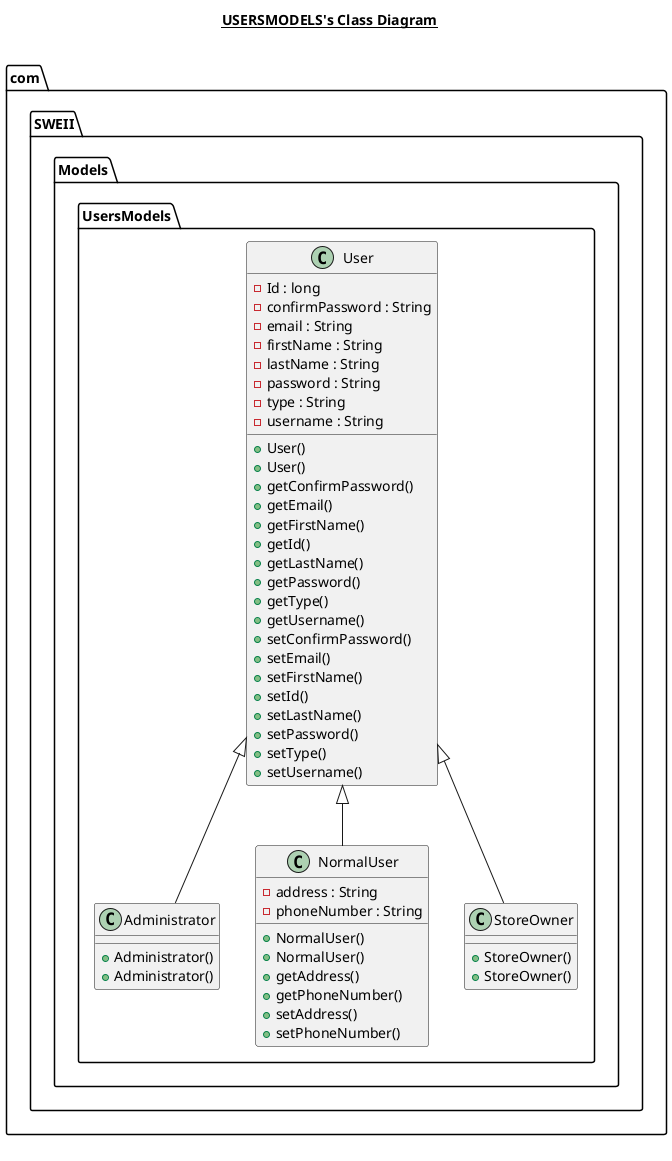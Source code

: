 @startuml

title __USERSMODELS's Class Diagram__\n

  namespace com.SWEII {
    namespace Models.UsersModels {
      class com.SWEII.Models.UsersModels.Administrator {
          + Administrator()
          + Administrator()
      }
    }
  }
  

  namespace com.SWEII {
    namespace Models.UsersModels {
      class com.SWEII.Models.UsersModels.NormalUser {
          - address : String
          - phoneNumber : String
          + NormalUser()
          + NormalUser()
          + getAddress()
          + getPhoneNumber()
          + setAddress()
          + setPhoneNumber()
      }
    }
  }
  

  namespace com.SWEII {
    namespace Models.UsersModels {
      class com.SWEII.Models.UsersModels.StoreOwner {
          + StoreOwner()
          + StoreOwner()
      }
    }
  }
  

  namespace com.SWEII {
    namespace Models.UsersModels {
      class com.SWEII.Models.UsersModels.User {
          - Id : long
          - confirmPassword : String
          - email : String
          - firstName : String
          - lastName : String
          - password : String
          - type : String
          - username : String
          + User()
          + User()
          + getConfirmPassword()
          + getEmail()
          + getFirstName()
          + getId()
          + getLastName()
          + getPassword()
          + getType()
          + getUsername()
          + setConfirmPassword()
          + setEmail()
          + setFirstName()
          + setId()
          + setLastName()
          + setPassword()
          + setType()
          + setUsername()
      }
    }
  }
  

  com.SWEII.Models.UsersModels.Administrator -up-|> com.SWEII.Models.UsersModels.User
  com.SWEII.Models.UsersModels.NormalUser -up-|> com.SWEII.Models.UsersModels.User
  com.SWEII.Models.UsersModels.StoreOwner -up-|> com.SWEII.Models.UsersModels.User


right footer

endfooter

@enduml
